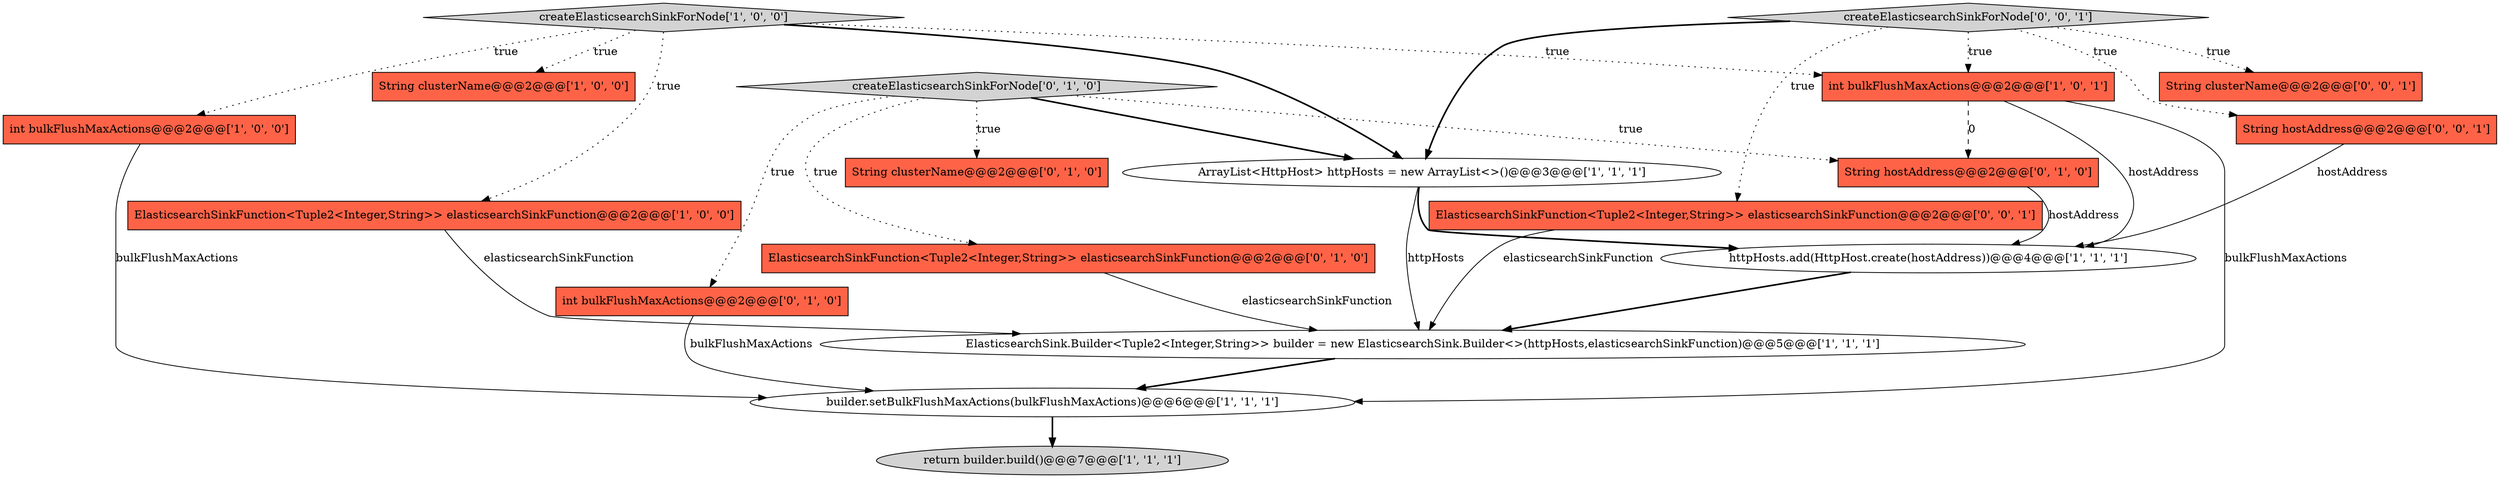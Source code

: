 digraph {
6 [style = filled, label = "String clusterName@@@2@@@['1', '0', '0']", fillcolor = tomato, shape = box image = "AAA0AAABBB1BBB"];
9 [style = filled, label = "builder.setBulkFlushMaxActions(bulkFlushMaxActions)@@@6@@@['1', '1', '1']", fillcolor = white, shape = ellipse image = "AAA0AAABBB1BBB"];
13 [style = filled, label = "String clusterName@@@2@@@['0', '1', '0']", fillcolor = tomato, shape = box image = "AAA0AAABBB2BBB"];
4 [style = filled, label = "int bulkFlushMaxActions@@@2@@@['1', '0', '0']", fillcolor = tomato, shape = box image = "AAA0AAABBB1BBB"];
10 [style = filled, label = "ElasticsearchSinkFunction<Tuple2<Integer,String>> elasticsearchSinkFunction@@@2@@@['0', '1', '0']", fillcolor = tomato, shape = box image = "AAA0AAABBB2BBB"];
2 [style = filled, label = "ElasticsearchSink.Builder<Tuple2<Integer,String>> builder = new ElasticsearchSink.Builder<>(httpHosts,elasticsearchSinkFunction)@@@5@@@['1', '1', '1']", fillcolor = white, shape = ellipse image = "AAA0AAABBB1BBB"];
1 [style = filled, label = "ArrayList<HttpHost> httpHosts = new ArrayList<>()@@@3@@@['1', '1', '1']", fillcolor = white, shape = ellipse image = "AAA0AAABBB1BBB"];
12 [style = filled, label = "createElasticsearchSinkForNode['0', '1', '0']", fillcolor = lightgray, shape = diamond image = "AAA0AAABBB2BBB"];
8 [style = filled, label = "httpHosts.add(HttpHost.create(hostAddress))@@@4@@@['1', '1', '1']", fillcolor = white, shape = ellipse image = "AAA0AAABBB1BBB"];
16 [style = filled, label = "String clusterName@@@2@@@['0', '0', '1']", fillcolor = tomato, shape = box image = "AAA0AAABBB3BBB"];
15 [style = filled, label = "String hostAddress@@@2@@@['0', '0', '1']", fillcolor = tomato, shape = box image = "AAA0AAABBB3BBB"];
0 [style = filled, label = "return builder.build()@@@7@@@['1', '1', '1']", fillcolor = lightgray, shape = ellipse image = "AAA0AAABBB1BBB"];
7 [style = filled, label = "int bulkFlushMaxActions@@@2@@@['1', '0', '1']", fillcolor = tomato, shape = box image = "AAA0AAABBB1BBB"];
11 [style = filled, label = "int bulkFlushMaxActions@@@2@@@['0', '1', '0']", fillcolor = tomato, shape = box image = "AAA0AAABBB2BBB"];
3 [style = filled, label = "ElasticsearchSinkFunction<Tuple2<Integer,String>> elasticsearchSinkFunction@@@2@@@['1', '0', '0']", fillcolor = tomato, shape = box image = "AAA0AAABBB1BBB"];
14 [style = filled, label = "String hostAddress@@@2@@@['0', '1', '0']", fillcolor = tomato, shape = box image = "AAA1AAABBB2BBB"];
5 [style = filled, label = "createElasticsearchSinkForNode['1', '0', '0']", fillcolor = lightgray, shape = diamond image = "AAA0AAABBB1BBB"];
17 [style = filled, label = "createElasticsearchSinkForNode['0', '0', '1']", fillcolor = lightgray, shape = diamond image = "AAA0AAABBB3BBB"];
18 [style = filled, label = "ElasticsearchSinkFunction<Tuple2<Integer,String>> elasticsearchSinkFunction@@@2@@@['0', '0', '1']", fillcolor = tomato, shape = box image = "AAA0AAABBB3BBB"];
1->8 [style = bold, label=""];
9->0 [style = bold, label=""];
17->1 [style = bold, label=""];
17->18 [style = dotted, label="true"];
1->2 [style = solid, label="httpHosts"];
3->2 [style = solid, label="elasticsearchSinkFunction"];
7->14 [style = dashed, label="0"];
5->6 [style = dotted, label="true"];
11->9 [style = solid, label="bulkFlushMaxActions"];
2->9 [style = bold, label=""];
4->9 [style = solid, label="bulkFlushMaxActions"];
5->3 [style = dotted, label="true"];
12->1 [style = bold, label=""];
5->4 [style = dotted, label="true"];
12->11 [style = dotted, label="true"];
17->16 [style = dotted, label="true"];
14->8 [style = solid, label="hostAddress"];
18->2 [style = solid, label="elasticsearchSinkFunction"];
5->1 [style = bold, label=""];
12->14 [style = dotted, label="true"];
10->2 [style = solid, label="elasticsearchSinkFunction"];
12->13 [style = dotted, label="true"];
17->15 [style = dotted, label="true"];
15->8 [style = solid, label="hostAddress"];
7->8 [style = solid, label="hostAddress"];
12->10 [style = dotted, label="true"];
8->2 [style = bold, label=""];
5->7 [style = dotted, label="true"];
17->7 [style = dotted, label="true"];
7->9 [style = solid, label="bulkFlushMaxActions"];
}

